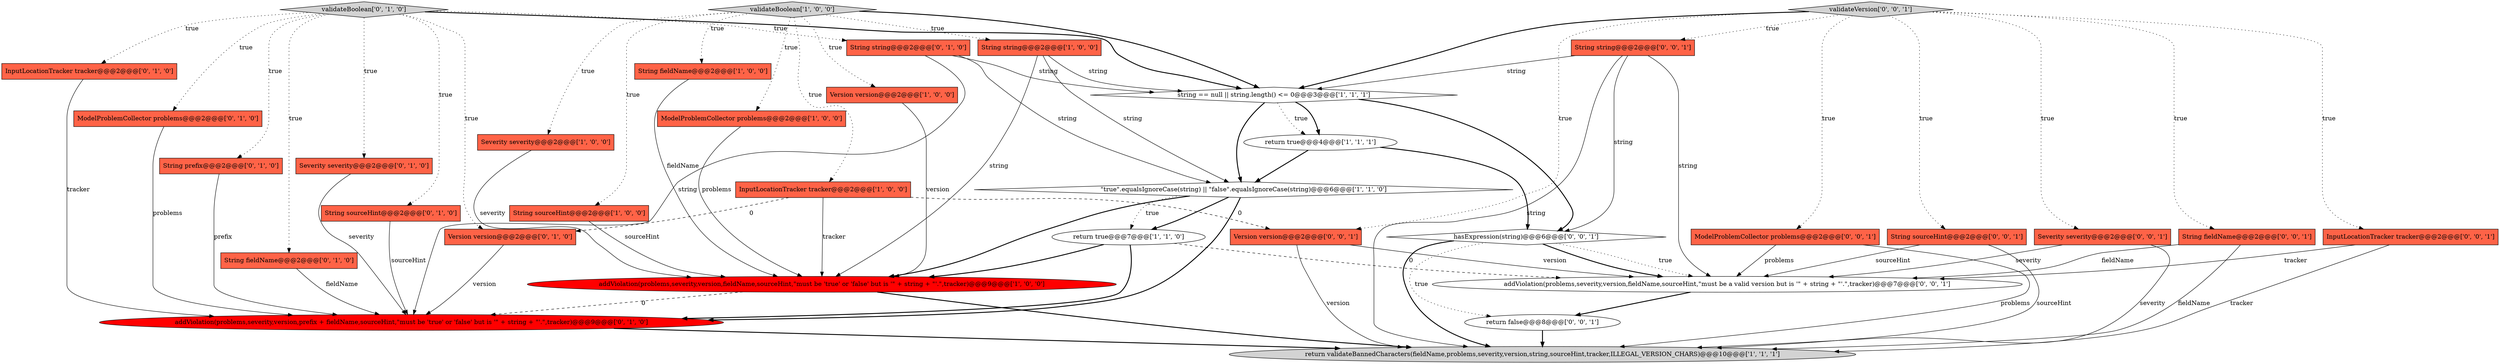 digraph {
8 [style = filled, label = "addViolation(problems,severity,version,fieldName,sourceHint,\"must be 'true' or 'false' but is '\" + string + \"'.\",tracker)@@@9@@@['1', '0', '0']", fillcolor = red, shape = ellipse image = "AAA1AAABBB1BBB"];
5 [style = filled, label = "return true@@@7@@@['1', '1', '0']", fillcolor = white, shape = ellipse image = "AAA0AAABBB1BBB"];
21 [style = filled, label = "InputLocationTracker tracker@@@2@@@['0', '1', '0']", fillcolor = tomato, shape = box image = "AAA0AAABBB2BBB"];
14 [style = filled, label = "validateBoolean['0', '1', '0']", fillcolor = lightgray, shape = diamond image = "AAA0AAABBB2BBB"];
11 [style = filled, label = "\"true\".equalsIgnoreCase(string) || \"false\".equalsIgnoreCase(string)@@@6@@@['1', '1', '0']", fillcolor = white, shape = diamond image = "AAA0AAABBB1BBB"];
33 [style = filled, label = "hasExpression(string)@@@6@@@['0', '0', '1']", fillcolor = white, shape = diamond image = "AAA0AAABBB3BBB"];
30 [style = filled, label = "return false@@@8@@@['0', '0', '1']", fillcolor = white, shape = ellipse image = "AAA0AAABBB3BBB"];
20 [style = filled, label = "ModelProblemCollector problems@@@2@@@['0', '1', '0']", fillcolor = tomato, shape = box image = "AAA0AAABBB2BBB"];
27 [style = filled, label = "InputLocationTracker tracker@@@2@@@['0', '0', '1']", fillcolor = tomato, shape = box image = "AAA0AAABBB3BBB"];
6 [style = filled, label = "return validateBannedCharacters(fieldName,problems,severity,version,string,sourceHint,tracker,ILLEGAL_VERSION_CHARS)@@@10@@@['1', '1', '1']", fillcolor = lightgray, shape = ellipse image = "AAA0AAABBB1BBB"];
0 [style = filled, label = "String sourceHint@@@2@@@['1', '0', '0']", fillcolor = tomato, shape = box image = "AAA0AAABBB1BBB"];
12 [style = filled, label = "InputLocationTracker tracker@@@2@@@['1', '0', '0']", fillcolor = tomato, shape = box image = "AAA1AAABBB1BBB"];
32 [style = filled, label = "Version version@@@2@@@['0', '0', '1']", fillcolor = tomato, shape = box image = "AAA0AAABBB3BBB"];
25 [style = filled, label = "String fieldName@@@2@@@['0', '0', '1']", fillcolor = tomato, shape = box image = "AAA0AAABBB3BBB"];
34 [style = filled, label = "validateVersion['0', '0', '1']", fillcolor = lightgray, shape = diamond image = "AAA0AAABBB3BBB"];
4 [style = filled, label = "String string@@@2@@@['1', '0', '0']", fillcolor = tomato, shape = box image = "AAA0AAABBB1BBB"];
19 [style = filled, label = "String prefix@@@2@@@['0', '1', '0']", fillcolor = tomato, shape = box image = "AAA0AAABBB2BBB"];
3 [style = filled, label = "String fieldName@@@2@@@['1', '0', '0']", fillcolor = tomato, shape = box image = "AAA0AAABBB1BBB"];
26 [style = filled, label = "String sourceHint@@@2@@@['0', '0', '1']", fillcolor = tomato, shape = box image = "AAA0AAABBB3BBB"];
23 [style = filled, label = "Version version@@@2@@@['0', '1', '0']", fillcolor = tomato, shape = box image = "AAA1AAABBB2BBB"];
29 [style = filled, label = "Severity severity@@@2@@@['0', '0', '1']", fillcolor = tomato, shape = box image = "AAA0AAABBB3BBB"];
10 [style = filled, label = "Version version@@@2@@@['1', '0', '0']", fillcolor = tomato, shape = box image = "AAA0AAABBB1BBB"];
28 [style = filled, label = "addViolation(problems,severity,version,fieldName,sourceHint,\"must be a valid version but is '\" + string + \"'.\",tracker)@@@7@@@['0', '0', '1']", fillcolor = white, shape = ellipse image = "AAA0AAABBB3BBB"];
22 [style = filled, label = "String string@@@2@@@['0', '1', '0']", fillcolor = tomato, shape = box image = "AAA0AAABBB2BBB"];
15 [style = filled, label = "String fieldName@@@2@@@['0', '1', '0']", fillcolor = tomato, shape = box image = "AAA0AAABBB2BBB"];
16 [style = filled, label = "addViolation(problems,severity,version,prefix + fieldName,sourceHint,\"must be 'true' or 'false' but is '\" + string + \"'.\",tracker)@@@9@@@['0', '1', '0']", fillcolor = red, shape = ellipse image = "AAA1AAABBB2BBB"];
24 [style = filled, label = "String string@@@2@@@['0', '0', '1']", fillcolor = tomato, shape = box image = "AAA0AAABBB3BBB"];
2 [style = filled, label = "return true@@@4@@@['1', '1', '1']", fillcolor = white, shape = ellipse image = "AAA0AAABBB1BBB"];
31 [style = filled, label = "ModelProblemCollector problems@@@2@@@['0', '0', '1']", fillcolor = tomato, shape = box image = "AAA0AAABBB3BBB"];
17 [style = filled, label = "Severity severity@@@2@@@['0', '1', '0']", fillcolor = tomato, shape = box image = "AAA0AAABBB2BBB"];
13 [style = filled, label = "validateBoolean['1', '0', '0']", fillcolor = lightgray, shape = diamond image = "AAA0AAABBB1BBB"];
18 [style = filled, label = "String sourceHint@@@2@@@['0', '1', '0']", fillcolor = tomato, shape = box image = "AAA0AAABBB2BBB"];
9 [style = filled, label = "ModelProblemCollector problems@@@2@@@['1', '0', '0']", fillcolor = tomato, shape = box image = "AAA0AAABBB1BBB"];
1 [style = filled, label = "Severity severity@@@2@@@['1', '0', '0']", fillcolor = tomato, shape = box image = "AAA0AAABBB1BBB"];
7 [style = filled, label = "string == null || string.length() <= 0@@@3@@@['1', '1', '1']", fillcolor = white, shape = diamond image = "AAA0AAABBB1BBB"];
15->16 [style = solid, label="fieldName"];
34->32 [style = dotted, label="true"];
7->2 [style = dotted, label="true"];
5->8 [style = bold, label=""];
11->16 [style = bold, label=""];
12->8 [style = solid, label="tracker"];
8->16 [style = dashed, label="0"];
7->11 [style = bold, label=""];
25->28 [style = solid, label="fieldName"];
14->19 [style = dotted, label="true"];
12->23 [style = dashed, label="0"];
21->16 [style = solid, label="tracker"];
34->24 [style = dotted, label="true"];
9->8 [style = solid, label="problems"];
13->3 [style = dotted, label="true"];
13->12 [style = dotted, label="true"];
28->30 [style = bold, label=""];
27->6 [style = solid, label="tracker"];
16->6 [style = bold, label=""];
26->6 [style = solid, label="sourceHint"];
33->28 [style = bold, label=""];
3->8 [style = solid, label="fieldName"];
33->28 [style = dotted, label="true"];
33->6 [style = bold, label=""];
12->32 [style = dashed, label="0"];
31->6 [style = solid, label="problems"];
34->29 [style = dotted, label="true"];
34->7 [style = bold, label=""];
14->23 [style = dotted, label="true"];
14->22 [style = dotted, label="true"];
11->5 [style = dotted, label="true"];
22->7 [style = solid, label="string"];
20->16 [style = solid, label="problems"];
18->16 [style = solid, label="sourceHint"];
8->6 [style = bold, label=""];
23->16 [style = solid, label="version"];
30->6 [style = bold, label=""];
13->10 [style = dotted, label="true"];
0->8 [style = solid, label="sourceHint"];
33->30 [style = dotted, label="true"];
24->33 [style = solid, label="string"];
26->28 [style = solid, label="sourceHint"];
22->16 [style = solid, label="string"];
34->26 [style = dotted, label="true"];
14->7 [style = bold, label=""];
4->7 [style = solid, label="string"];
22->11 [style = solid, label="string"];
14->20 [style = dotted, label="true"];
14->17 [style = dotted, label="true"];
5->16 [style = bold, label=""];
4->11 [style = solid, label="string"];
13->1 [style = dotted, label="true"];
14->15 [style = dotted, label="true"];
11->5 [style = bold, label=""];
34->31 [style = dotted, label="true"];
14->21 [style = dotted, label="true"];
7->33 [style = bold, label=""];
34->27 [style = dotted, label="true"];
5->28 [style = dashed, label="0"];
13->0 [style = dotted, label="true"];
25->6 [style = solid, label="fieldName"];
19->16 [style = solid, label="prefix"];
24->7 [style = solid, label="string"];
27->28 [style = solid, label="tracker"];
4->8 [style = solid, label="string"];
31->28 [style = solid, label="problems"];
7->2 [style = bold, label=""];
13->7 [style = bold, label=""];
24->6 [style = solid, label="string"];
2->33 [style = bold, label=""];
24->28 [style = solid, label="string"];
29->6 [style = solid, label="severity"];
11->8 [style = bold, label=""];
17->16 [style = solid, label="severity"];
32->28 [style = solid, label="version"];
32->6 [style = solid, label="version"];
14->18 [style = dotted, label="true"];
29->28 [style = solid, label="severity"];
34->25 [style = dotted, label="true"];
1->8 [style = solid, label="severity"];
13->4 [style = dotted, label="true"];
2->11 [style = bold, label=""];
10->8 [style = solid, label="version"];
13->9 [style = dotted, label="true"];
}
